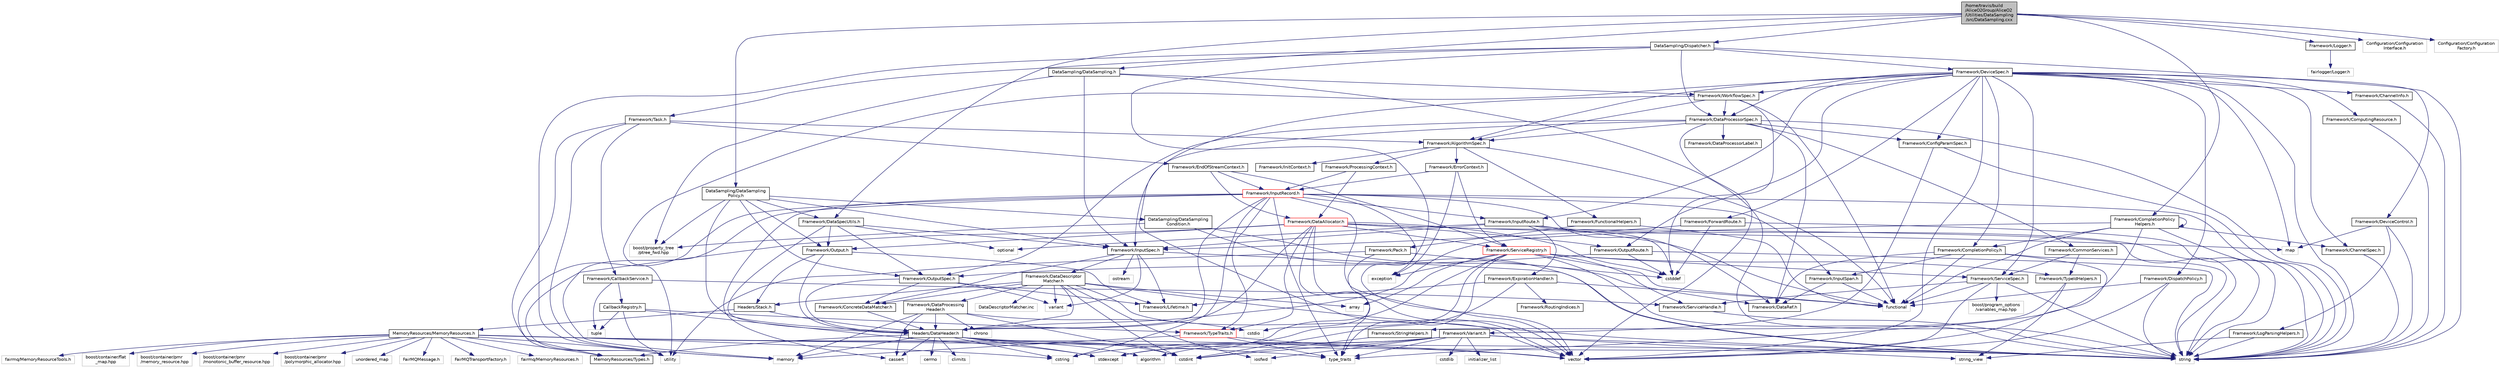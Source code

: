digraph "/home/travis/build/AliceO2Group/AliceO2/Utilities/DataSampling/src/DataSampling.cxx"
{
 // INTERACTIVE_SVG=YES
  bgcolor="transparent";
  edge [fontname="Helvetica",fontsize="10",labelfontname="Helvetica",labelfontsize="10"];
  node [fontname="Helvetica",fontsize="10",shape=record];
  Node0 [label="/home/travis/build\l/AliceO2Group/AliceO2\l/Utilities/DataSampling\l/src/DataSampling.cxx",height=0.2,width=0.4,color="black", fillcolor="grey75", style="filled", fontcolor="black"];
  Node0 -> Node1 [color="midnightblue",fontsize="10",style="solid",fontname="Helvetica"];
  Node1 [label="DataSampling/DataSampling.h",height=0.2,width=0.4,color="black",URL="$d7/d78/DataSampling_8h.html",tooltip="Definition of O2 Data Sampling, v1.0. "];
  Node1 -> Node2 [color="midnightblue",fontsize="10",style="solid",fontname="Helvetica"];
  Node2 [label="Framework/WorkflowSpec.h",height=0.2,width=0.4,color="black",URL="$df/da1/WorkflowSpec_8h.html"];
  Node2 -> Node3 [color="midnightblue",fontsize="10",style="solid",fontname="Helvetica"];
  Node3 [label="Framework/DataProcessorSpec.h",height=0.2,width=0.4,color="black",URL="$d0/df4/DataProcessorSpec_8h.html"];
  Node3 -> Node4 [color="midnightblue",fontsize="10",style="solid",fontname="Helvetica"];
  Node4 [label="Framework/AlgorithmSpec.h",height=0.2,width=0.4,color="black",URL="$d0/d14/AlgorithmSpec_8h.html"];
  Node4 -> Node5 [color="midnightblue",fontsize="10",style="solid",fontname="Helvetica"];
  Node5 [label="Framework/ProcessingContext.h",height=0.2,width=0.4,color="black",URL="$de/d6a/ProcessingContext_8h.html"];
  Node5 -> Node6 [color="midnightblue",fontsize="10",style="solid",fontname="Helvetica"];
  Node6 [label="Framework/InputRecord.h",height=0.2,width=0.4,color="red",URL="$d6/d5c/InputRecord_8h.html"];
  Node6 -> Node7 [color="midnightblue",fontsize="10",style="solid",fontname="Helvetica"];
  Node7 [label="Framework/DataRef.h",height=0.2,width=0.4,color="black",URL="$d5/dfb/DataRef_8h.html"];
  Node6 -> Node81 [color="midnightblue",fontsize="10",style="solid",fontname="Helvetica"];
  Node81 [label="Framework/InputRoute.h",height=0.2,width=0.4,color="black",URL="$d5/d19/InputRoute_8h.html"];
  Node81 -> Node82 [color="midnightblue",fontsize="10",style="solid",fontname="Helvetica"];
  Node82 [label="Framework/ExpirationHandler.h",height=0.2,width=0.4,color="black",URL="$d2/dd9/ExpirationHandler_8h.html"];
  Node82 -> Node55 [color="midnightblue",fontsize="10",style="solid",fontname="Helvetica"];
  Node55 [label="Framework/Lifetime.h",height=0.2,width=0.4,color="black",URL="$dc/dca/Lifetime_8h.html"];
  Node82 -> Node83 [color="midnightblue",fontsize="10",style="solid",fontname="Helvetica"];
  Node83 [label="Framework/RoutingIndices.h",height=0.2,width=0.4,color="black",URL="$d7/d87/RoutingIndices_8h.html"];
  Node82 -> Node47 [color="midnightblue",fontsize="10",style="solid",fontname="Helvetica"];
  Node47 [label="cstdint",height=0.2,width=0.4,color="grey75"];
  Node82 -> Node84 [color="midnightblue",fontsize="10",style="solid",fontname="Helvetica"];
  Node84 [label="functional",height=0.2,width=0.4,color="grey75"];
  Node81 -> Node58 [color="midnightblue",fontsize="10",style="solid",fontname="Helvetica"];
  Node58 [label="Framework/InputSpec.h",height=0.2,width=0.4,color="black",URL="$d5/d3f/InputSpec_8h.html"];
  Node58 -> Node55 [color="midnightblue",fontsize="10",style="solid",fontname="Helvetica"];
  Node58 -> Node56 [color="midnightblue",fontsize="10",style="solid",fontname="Helvetica"];
  Node56 [label="Framework/ConcreteDataMatcher.h",height=0.2,width=0.4,color="black",URL="$d0/d1b/ConcreteDataMatcher_8h.html"];
  Node56 -> Node46 [color="midnightblue",fontsize="10",style="solid",fontname="Helvetica"];
  Node46 [label="Headers/DataHeader.h",height=0.2,width=0.4,color="black",URL="$dc/dcd/DataHeader_8h.html"];
  Node46 -> Node47 [color="midnightblue",fontsize="10",style="solid",fontname="Helvetica"];
  Node46 -> Node18 [color="midnightblue",fontsize="10",style="solid",fontname="Helvetica"];
  Node18 [label="memory",height=0.2,width=0.4,color="grey75"];
  Node46 -> Node48 [color="midnightblue",fontsize="10",style="solid",fontname="Helvetica"];
  Node48 [label="cassert",height=0.2,width=0.4,color="grey75"];
  Node46 -> Node49 [color="midnightblue",fontsize="10",style="solid",fontname="Helvetica"];
  Node49 [label="cstring",height=0.2,width=0.4,color="grey75"];
  Node46 -> Node50 [color="midnightblue",fontsize="10",style="solid",fontname="Helvetica"];
  Node50 [label="algorithm",height=0.2,width=0.4,color="grey75"];
  Node46 -> Node51 [color="midnightblue",fontsize="10",style="solid",fontname="Helvetica"];
  Node51 [label="stdexcept",height=0.2,width=0.4,color="grey75"];
  Node46 -> Node52 [color="midnightblue",fontsize="10",style="solid",fontname="Helvetica"];
  Node52 [label="string",height=0.2,width=0.4,color="grey75"];
  Node46 -> Node53 [color="midnightblue",fontsize="10",style="solid",fontname="Helvetica"];
  Node53 [label="climits",height=0.2,width=0.4,color="grey75"];
  Node46 -> Node20 [color="midnightblue",fontsize="10",style="solid",fontname="Helvetica"];
  Node20 [label="MemoryResources/Types.h",height=0.2,width=0.4,color="black",URL="$d7/df8/Types_8h.html"];
  Node46 -> Node54 [color="midnightblue",fontsize="10",style="solid",fontname="Helvetica"];
  Node54 [label="cerrno",height=0.2,width=0.4,color="grey75"];
  Node58 -> Node59 [color="midnightblue",fontsize="10",style="solid",fontname="Helvetica"];
  Node59 [label="Framework/DataDescriptor\lMatcher.h",height=0.2,width=0.4,color="black",URL="$d3/da3/DataDescriptorMatcher_8h.html"];
  Node59 -> Node56 [color="midnightblue",fontsize="10",style="solid",fontname="Helvetica"];
  Node59 -> Node60 [color="midnightblue",fontsize="10",style="solid",fontname="Helvetica"];
  Node60 [label="Framework/DataProcessing\lHeader.h",height=0.2,width=0.4,color="black",URL="$d6/dc9/DataProcessingHeader_8h.html"];
  Node60 -> Node46 [color="midnightblue",fontsize="10",style="solid",fontname="Helvetica"];
  Node60 -> Node47 [color="midnightblue",fontsize="10",style="solid",fontname="Helvetica"];
  Node60 -> Node61 [color="midnightblue",fontsize="10",style="solid",fontname="Helvetica"];
  Node61 [label="cstdio",height=0.2,width=0.4,color="grey75"];
  Node60 -> Node18 [color="midnightblue",fontsize="10",style="solid",fontname="Helvetica"];
  Node60 -> Node48 [color="midnightblue",fontsize="10",style="solid",fontname="Helvetica"];
  Node60 -> Node62 [color="midnightblue",fontsize="10",style="solid",fontname="Helvetica"];
  Node62 [label="chrono",height=0.2,width=0.4,color="grey75"];
  Node59 -> Node46 [color="midnightblue",fontsize="10",style="solid",fontname="Helvetica"];
  Node59 -> Node63 [color="midnightblue",fontsize="10",style="solid",fontname="Helvetica"];
  Node63 [label="Headers/Stack.h",height=0.2,width=0.4,color="black",URL="$d4/d00/Headers_2include_2Headers_2Stack_8h.html"];
  Node63 -> Node64 [color="midnightblue",fontsize="10",style="solid",fontname="Helvetica"];
  Node64 [label="MemoryResources/MemoryResources.h",height=0.2,width=0.4,color="black",URL="$dc/d03/MemoryResources_8h.html"];
  Node64 -> Node65 [color="midnightblue",fontsize="10",style="solid",fontname="Helvetica"];
  Node65 [label="boost/container/flat\l_map.hpp",height=0.2,width=0.4,color="grey75"];
  Node64 -> Node66 [color="midnightblue",fontsize="10",style="solid",fontname="Helvetica"];
  Node66 [label="boost/container/pmr\l/memory_resource.hpp",height=0.2,width=0.4,color="grey75"];
  Node64 -> Node67 [color="midnightblue",fontsize="10",style="solid",fontname="Helvetica"];
  Node67 [label="boost/container/pmr\l/monotonic_buffer_resource.hpp",height=0.2,width=0.4,color="grey75"];
  Node64 -> Node68 [color="midnightblue",fontsize="10",style="solid",fontname="Helvetica"];
  Node68 [label="boost/container/pmr\l/polymorphic_allocator.hpp",height=0.2,width=0.4,color="grey75"];
  Node64 -> Node49 [color="midnightblue",fontsize="10",style="solid",fontname="Helvetica"];
  Node64 -> Node52 [color="midnightblue",fontsize="10",style="solid",fontname="Helvetica"];
  Node64 -> Node24 [color="midnightblue",fontsize="10",style="solid",fontname="Helvetica"];
  Node24 [label="type_traits",height=0.2,width=0.4,color="grey75"];
  Node64 -> Node31 [color="midnightblue",fontsize="10",style="solid",fontname="Helvetica"];
  Node31 [label="utility",height=0.2,width=0.4,color="grey75"];
  Node64 -> Node25 [color="midnightblue",fontsize="10",style="solid",fontname="Helvetica"];
  Node25 [label="vector",height=0.2,width=0.4,color="grey75"];
  Node64 -> Node69 [color="midnightblue",fontsize="10",style="solid",fontname="Helvetica"];
  Node69 [label="unordered_map",height=0.2,width=0.4,color="grey75"];
  Node64 -> Node70 [color="midnightblue",fontsize="10",style="solid",fontname="Helvetica"];
  Node70 [label="FairMQMessage.h",height=0.2,width=0.4,color="grey75"];
  Node64 -> Node71 [color="midnightblue",fontsize="10",style="solid",fontname="Helvetica"];
  Node71 [label="FairMQTransportFactory.h",height=0.2,width=0.4,color="grey75"];
  Node64 -> Node72 [color="midnightblue",fontsize="10",style="solid",fontname="Helvetica"];
  Node72 [label="fairmq/MemoryResources.h",height=0.2,width=0.4,color="grey75"];
  Node64 -> Node73 [color="midnightblue",fontsize="10",style="solid",fontname="Helvetica"];
  Node73 [label="fairmq/MemoryResourceTools.h",height=0.2,width=0.4,color="grey75"];
  Node64 -> Node20 [color="midnightblue",fontsize="10",style="solid",fontname="Helvetica"];
  Node63 -> Node46 [color="midnightblue",fontsize="10",style="solid",fontname="Helvetica"];
  Node59 -> Node32 [color="midnightblue",fontsize="10",style="solid",fontname="Helvetica"];
  Node32 [label="array",height=0.2,width=0.4,color="grey75"];
  Node59 -> Node47 [color="midnightblue",fontsize="10",style="solid",fontname="Helvetica"];
  Node59 -> Node74 [color="midnightblue",fontsize="10",style="solid",fontname="Helvetica"];
  Node74 [label="iosfwd",height=0.2,width=0.4,color="grey75"];
  Node59 -> Node52 [color="midnightblue",fontsize="10",style="solid",fontname="Helvetica"];
  Node59 -> Node57 [color="midnightblue",fontsize="10",style="solid",fontname="Helvetica"];
  Node57 [label="variant",height=0.2,width=0.4,color="grey75"];
  Node59 -> Node25 [color="midnightblue",fontsize="10",style="solid",fontname="Helvetica"];
  Node59 -> Node75 [color="midnightblue",fontsize="10",style="solid",fontname="Helvetica"];
  Node75 [label="DataDescriptorMatcher.inc",height=0.2,width=0.4,color="grey75"];
  Node58 -> Node52 [color="midnightblue",fontsize="10",style="solid",fontname="Helvetica"];
  Node58 -> Node76 [color="midnightblue",fontsize="10",style="solid",fontname="Helvetica"];
  Node76 [label="ostream",height=0.2,width=0.4,color="grey75"];
  Node58 -> Node57 [color="midnightblue",fontsize="10",style="solid",fontname="Helvetica"];
  Node81 -> Node85 [color="midnightblue",fontsize="10",style="solid",fontname="Helvetica"];
  Node85 [label="cstddef",height=0.2,width=0.4,color="grey75"];
  Node81 -> Node52 [color="midnightblue",fontsize="10",style="solid",fontname="Helvetica"];
  Node81 -> Node84 [color="midnightblue",fontsize="10",style="solid",fontname="Helvetica"];
  Node81 -> Node78 [color="midnightblue",fontsize="10",style="solid",fontname="Helvetica"];
  Node78 [label="optional",height=0.2,width=0.4,color="grey75"];
  Node6 -> Node23 [color="midnightblue",fontsize="10",style="solid",fontname="Helvetica"];
  Node23 [label="Framework/TypeTraits.h",height=0.2,width=0.4,color="red",URL="$d0/d95/TypeTraits_8h.html"];
  Node23 -> Node24 [color="midnightblue",fontsize="10",style="solid",fontname="Helvetica"];
  Node23 -> Node25 [color="midnightblue",fontsize="10",style="solid",fontname="Helvetica"];
  Node23 -> Node18 [color="midnightblue",fontsize="10",style="solid",fontname="Helvetica"];
  Node6 -> Node86 [color="midnightblue",fontsize="10",style="solid",fontname="Helvetica"];
  Node86 [label="Framework/InputSpan.h",height=0.2,width=0.4,color="black",URL="$da/d0f/InputSpan_8h.html"];
  Node86 -> Node7 [color="midnightblue",fontsize="10",style="solid",fontname="Helvetica"];
  Node86 -> Node84 [color="midnightblue",fontsize="10",style="solid",fontname="Helvetica"];
  Node6 -> Node20 [color="midnightblue",fontsize="10",style="solid",fontname="Helvetica"];
  Node6 -> Node46 [color="midnightblue",fontsize="10",style="solid",fontname="Helvetica"];
  Node6 -> Node52 [color="midnightblue",fontsize="10",style="solid",fontname="Helvetica"];
  Node6 -> Node25 [color="midnightblue",fontsize="10",style="solid",fontname="Helvetica"];
  Node6 -> Node49 [color="midnightblue",fontsize="10",style="solid",fontname="Helvetica"];
  Node6 -> Node48 [color="midnightblue",fontsize="10",style="solid",fontname="Helvetica"];
  Node6 -> Node89 [color="midnightblue",fontsize="10",style="solid",fontname="Helvetica"];
  Node89 [label="exception",height=0.2,width=0.4,color="grey75"];
  Node6 -> Node18 [color="midnightblue",fontsize="10",style="solid",fontname="Helvetica"];
  Node6 -> Node24 [color="midnightblue",fontsize="10",style="solid",fontname="Helvetica"];
  Node5 -> Node90 [color="midnightblue",fontsize="10",style="solid",fontname="Helvetica"];
  Node90 [label="Framework/DataAllocator.h",height=0.2,width=0.4,color="red",URL="$d1/d28/DataAllocator_8h.html"];
  Node90 -> Node77 [color="midnightblue",fontsize="10",style="solid",fontname="Helvetica"];
  Node77 [label="Framework/Output.h",height=0.2,width=0.4,color="black",URL="$d3/ddf/Output_8h.html"];
  Node77 -> Node46 [color="midnightblue",fontsize="10",style="solid",fontname="Helvetica"];
  Node77 -> Node55 [color="midnightblue",fontsize="10",style="solid",fontname="Helvetica"];
  Node77 -> Node63 [color="midnightblue",fontsize="10",style="solid",fontname="Helvetica"];
  Node90 -> Node100 [color="midnightblue",fontsize="10",style="solid",fontname="Helvetica"];
  Node100 [label="Framework/OutputRoute.h",height=0.2,width=0.4,color="black",URL="$d6/df4/OutputRoute_8h.html"];
  Node100 -> Node45 [color="midnightblue",fontsize="10",style="solid",fontname="Helvetica"];
  Node45 [label="Framework/OutputSpec.h",height=0.2,width=0.4,color="black",URL="$db/d2d/OutputSpec_8h.html"];
  Node45 -> Node46 [color="midnightblue",fontsize="10",style="solid",fontname="Helvetica"];
  Node45 -> Node55 [color="midnightblue",fontsize="10",style="solid",fontname="Helvetica"];
  Node45 -> Node56 [color="midnightblue",fontsize="10",style="solid",fontname="Helvetica"];
  Node45 -> Node57 [color="midnightblue",fontsize="10",style="solid",fontname="Helvetica"];
  Node100 -> Node85 [color="midnightblue",fontsize="10",style="solid",fontname="Helvetica"];
  Node100 -> Node52 [color="midnightblue",fontsize="10",style="solid",fontname="Helvetica"];
  Node90 -> Node23 [color="midnightblue",fontsize="10",style="solid",fontname="Helvetica"];
  Node90 -> Node103 [color="midnightblue",fontsize="10",style="solid",fontname="Helvetica"];
  Node103 [label="Framework/ServiceRegistry.h",height=0.2,width=0.4,color="red",URL="$d8/d17/ServiceRegistry_8h.html"];
  Node103 -> Node104 [color="midnightblue",fontsize="10",style="solid",fontname="Helvetica"];
  Node104 [label="Framework/ServiceHandle.h",height=0.2,width=0.4,color="black",URL="$d3/d28/ServiceHandle_8h.html"];
  Node104 -> Node52 [color="midnightblue",fontsize="10",style="solid",fontname="Helvetica"];
  Node103 -> Node105 [color="midnightblue",fontsize="10",style="solid",fontname="Helvetica"];
  Node105 [label="Framework/ServiceSpec.h",height=0.2,width=0.4,color="black",URL="$d4/d61/ServiceSpec_8h.html"];
  Node105 -> Node104 [color="midnightblue",fontsize="10",style="solid",fontname="Helvetica"];
  Node105 -> Node84 [color="midnightblue",fontsize="10",style="solid",fontname="Helvetica"];
  Node105 -> Node52 [color="midnightblue",fontsize="10",style="solid",fontname="Helvetica"];
  Node105 -> Node25 [color="midnightblue",fontsize="10",style="solid",fontname="Helvetica"];
  Node105 -> Node106 [color="midnightblue",fontsize="10",style="solid",fontname="Helvetica"];
  Node106 [label="boost/program_options\l/variables_map.hpp",height=0.2,width=0.4,color="grey75"];
  Node103 -> Node108 [color="midnightblue",fontsize="10",style="solid",fontname="Helvetica"];
  Node108 [label="Framework/TypeIdHelpers.h",height=0.2,width=0.4,color="black",URL="$d2/d9a/TypeIdHelpers_8h.html"];
  Node108 -> Node109 [color="midnightblue",fontsize="10",style="solid",fontname="Helvetica"];
  Node109 [label="string_view",height=0.2,width=0.4,color="grey75"];
  Node108 -> Node110 [color="midnightblue",fontsize="10",style="solid",fontname="Helvetica"];
  Node110 [label="Framework/StringHelpers.h",height=0.2,width=0.4,color="black",URL="$db/dff/StringHelpers_8h.html"];
  Node110 -> Node47 [color="midnightblue",fontsize="10",style="solid",fontname="Helvetica"];
  Node103 -> Node50 [color="midnightblue",fontsize="10",style="solid",fontname="Helvetica"];
  Node103 -> Node32 [color="midnightblue",fontsize="10",style="solid",fontname="Helvetica"];
  Node103 -> Node89 [color="midnightblue",fontsize="10",style="solid",fontname="Helvetica"];
  Node103 -> Node84 [color="midnightblue",fontsize="10",style="solid",fontname="Helvetica"];
  Node103 -> Node52 [color="midnightblue",fontsize="10",style="solid",fontname="Helvetica"];
  Node103 -> Node24 [color="midnightblue",fontsize="10",style="solid",fontname="Helvetica"];
  Node103 -> Node51 [color="midnightblue",fontsize="10",style="solid",fontname="Helvetica"];
  Node90 -> Node46 [color="midnightblue",fontsize="10",style="solid",fontname="Helvetica"];
  Node90 -> Node25 [color="midnightblue",fontsize="10",style="solid",fontname="Helvetica"];
  Node90 -> Node34 [color="midnightblue",fontsize="10",style="solid",fontname="Helvetica"];
  Node34 [label="map",height=0.2,width=0.4,color="grey75"];
  Node90 -> Node52 [color="midnightblue",fontsize="10",style="solid",fontname="Helvetica"];
  Node90 -> Node31 [color="midnightblue",fontsize="10",style="solid",fontname="Helvetica"];
  Node90 -> Node24 [color="midnightblue",fontsize="10",style="solid",fontname="Helvetica"];
  Node90 -> Node85 [color="midnightblue",fontsize="10",style="solid",fontname="Helvetica"];
  Node4 -> Node115 [color="midnightblue",fontsize="10",style="solid",fontname="Helvetica"];
  Node115 [label="Framework/ErrorContext.h",height=0.2,width=0.4,color="black",URL="$d7/dad/ErrorContext_8h.html"];
  Node115 -> Node6 [color="midnightblue",fontsize="10",style="solid",fontname="Helvetica"];
  Node115 -> Node103 [color="midnightblue",fontsize="10",style="solid",fontname="Helvetica"];
  Node115 -> Node89 [color="midnightblue",fontsize="10",style="solid",fontname="Helvetica"];
  Node4 -> Node116 [color="midnightblue",fontsize="10",style="solid",fontname="Helvetica"];
  Node116 [label="Framework/InitContext.h",height=0.2,width=0.4,color="black",URL="$d4/d2b/InitContext_8h.html"];
  Node4 -> Node117 [color="midnightblue",fontsize="10",style="solid",fontname="Helvetica"];
  Node117 [label="Framework/FunctionalHelpers.h",height=0.2,width=0.4,color="black",URL="$de/d9b/FunctionalHelpers_8h.html"];
  Node117 -> Node118 [color="midnightblue",fontsize="10",style="solid",fontname="Helvetica"];
  Node118 [label="Framework/Pack.h",height=0.2,width=0.4,color="black",URL="$dd/dce/Pack_8h.html"];
  Node118 -> Node85 [color="midnightblue",fontsize="10",style="solid",fontname="Helvetica"];
  Node118 -> Node31 [color="midnightblue",fontsize="10",style="solid",fontname="Helvetica"];
  Node118 -> Node61 [color="midnightblue",fontsize="10",style="solid",fontname="Helvetica"];
  Node117 -> Node84 [color="midnightblue",fontsize="10",style="solid",fontname="Helvetica"];
  Node4 -> Node84 [color="midnightblue",fontsize="10",style="solid",fontname="Helvetica"];
  Node3 -> Node119 [color="midnightblue",fontsize="10",style="solid",fontname="Helvetica"];
  Node119 [label="Framework/ConfigParamSpec.h",height=0.2,width=0.4,color="black",URL="$d0/d1c/ConfigParamSpec_8h.html"];
  Node119 -> Node120 [color="midnightblue",fontsize="10",style="solid",fontname="Helvetica"];
  Node120 [label="Framework/Variant.h",height=0.2,width=0.4,color="black",URL="$de/d56/Variant_8h.html"];
  Node120 -> Node24 [color="midnightblue",fontsize="10",style="solid",fontname="Helvetica"];
  Node120 -> Node49 [color="midnightblue",fontsize="10",style="solid",fontname="Helvetica"];
  Node120 -> Node47 [color="midnightblue",fontsize="10",style="solid",fontname="Helvetica"];
  Node120 -> Node121 [color="midnightblue",fontsize="10",style="solid",fontname="Helvetica"];
  Node121 [label="cstdlib",height=0.2,width=0.4,color="grey75"];
  Node120 -> Node51 [color="midnightblue",fontsize="10",style="solid",fontname="Helvetica"];
  Node120 -> Node74 [color="midnightblue",fontsize="10",style="solid",fontname="Helvetica"];
  Node120 -> Node122 [color="midnightblue",fontsize="10",style="solid",fontname="Helvetica"];
  Node122 [label="initializer_list",height=0.2,width=0.4,color="grey75"];
  Node120 -> Node109 [color="midnightblue",fontsize="10",style="solid",fontname="Helvetica"];
  Node120 -> Node52 [color="midnightblue",fontsize="10",style="solid",fontname="Helvetica"];
  Node119 -> Node52 [color="midnightblue",fontsize="10",style="solid",fontname="Helvetica"];
  Node3 -> Node123 [color="midnightblue",fontsize="10",style="solid",fontname="Helvetica"];
  Node123 [label="Framework/DataProcessorLabel.h",height=0.2,width=0.4,color="black",URL="$d1/df2/DataProcessorLabel_8h.html"];
  Node3 -> Node7 [color="midnightblue",fontsize="10",style="solid",fontname="Helvetica"];
  Node3 -> Node58 [color="midnightblue",fontsize="10",style="solid",fontname="Helvetica"];
  Node3 -> Node45 [color="midnightblue",fontsize="10",style="solid",fontname="Helvetica"];
  Node3 -> Node124 [color="midnightblue",fontsize="10",style="solid",fontname="Helvetica"];
  Node124 [label="Framework/CommonServices.h",height=0.2,width=0.4,color="black",URL="$d8/d02/CommonServices_8h.html"];
  Node124 -> Node105 [color="midnightblue",fontsize="10",style="solid",fontname="Helvetica"];
  Node124 -> Node108 [color="midnightblue",fontsize="10",style="solid",fontname="Helvetica"];
  Node3 -> Node52 [color="midnightblue",fontsize="10",style="solid",fontname="Helvetica"];
  Node3 -> Node25 [color="midnightblue",fontsize="10",style="solid",fontname="Helvetica"];
  Node2 -> Node4 [color="midnightblue",fontsize="10",style="solid",fontname="Helvetica"];
  Node2 -> Node25 [color="midnightblue",fontsize="10",style="solid",fontname="Helvetica"];
  Node2 -> Node84 [color="midnightblue",fontsize="10",style="solid",fontname="Helvetica"];
  Node2 -> Node85 [color="midnightblue",fontsize="10",style="solid",fontname="Helvetica"];
  Node1 -> Node58 [color="midnightblue",fontsize="10",style="solid",fontname="Helvetica"];
  Node1 -> Node52 [color="midnightblue",fontsize="10",style="solid",fontname="Helvetica"];
  Node1 -> Node125 [color="midnightblue",fontsize="10",style="solid",fontname="Helvetica"];
  Node125 [label="boost/property_tree\l/ptree_fwd.hpp",height=0.2,width=0.4,color="grey75"];
  Node0 -> Node126 [color="midnightblue",fontsize="10",style="solid",fontname="Helvetica"];
  Node126 [label="DataSampling/DataSampling\lPolicy.h",height=0.2,width=0.4,color="black",URL="$d2/d1b/DataSamplingPolicy_8h.html",tooltip="A declaration of O2 Data Sampling Policy. "];
  Node126 -> Node46 [color="midnightblue",fontsize="10",style="solid",fontname="Helvetica"];
  Node126 -> Node58 [color="midnightblue",fontsize="10",style="solid",fontname="Helvetica"];
  Node126 -> Node77 [color="midnightblue",fontsize="10",style="solid",fontname="Helvetica"];
  Node126 -> Node45 [color="midnightblue",fontsize="10",style="solid",fontname="Helvetica"];
  Node126 -> Node127 [color="midnightblue",fontsize="10",style="solid",fontname="Helvetica"];
  Node127 [label="DataSampling/DataSampling\lCondition.h",height=0.2,width=0.4,color="black",URL="$dd/dcf/DataSamplingCondition_8h.html",tooltip="A standarised data sampling condition, to decide if given data sample should be passed forward..."];
  Node127 -> Node7 [color="midnightblue",fontsize="10",style="solid",fontname="Helvetica"];
  Node127 -> Node125 [color="midnightblue",fontsize="10",style="solid",fontname="Helvetica"];
  Node127 -> Node52 [color="midnightblue",fontsize="10",style="solid",fontname="Helvetica"];
  Node126 -> Node44 [color="midnightblue",fontsize="10",style="solid",fontname="Helvetica"];
  Node44 [label="Framework/DataSpecUtils.h",height=0.2,width=0.4,color="black",URL="$d6/d68/DataSpecUtils_8h.html"];
  Node44 -> Node45 [color="midnightblue",fontsize="10",style="solid",fontname="Helvetica"];
  Node44 -> Node58 [color="midnightblue",fontsize="10",style="solid",fontname="Helvetica"];
  Node44 -> Node46 [color="midnightblue",fontsize="10",style="solid",fontname="Helvetica"];
  Node44 -> Node77 [color="midnightblue",fontsize="10",style="solid",fontname="Helvetica"];
  Node44 -> Node78 [color="midnightblue",fontsize="10",style="solid",fontname="Helvetica"];
  Node126 -> Node125 [color="midnightblue",fontsize="10",style="solid",fontname="Helvetica"];
  Node0 -> Node128 [color="midnightblue",fontsize="10",style="solid",fontname="Helvetica"];
  Node128 [label="DataSampling/Dispatcher.h",height=0.2,width=0.4,color="black",URL="$d7/d33/Dispatcher_8h.html",tooltip="Declaration of Dispatcher for O2 Data Sampling. "];
  Node128 -> Node52 [color="midnightblue",fontsize="10",style="solid",fontname="Helvetica"];
  Node128 -> Node25 [color="midnightblue",fontsize="10",style="solid",fontname="Helvetica"];
  Node128 -> Node18 [color="midnightblue",fontsize="10",style="solid",fontname="Helvetica"];
  Node128 -> Node3 [color="midnightblue",fontsize="10",style="solid",fontname="Helvetica"];
  Node128 -> Node129 [color="midnightblue",fontsize="10",style="solid",fontname="Helvetica"];
  Node129 [label="Framework/DeviceSpec.h",height=0.2,width=0.4,color="black",URL="$df/de8/DeviceSpec_8h.html"];
  Node129 -> Node2 [color="midnightblue",fontsize="10",style="solid",fontname="Helvetica"];
  Node129 -> Node130 [color="midnightblue",fontsize="10",style="solid",fontname="Helvetica"];
  Node130 [label="Framework/ComputingResource.h",height=0.2,width=0.4,color="black",URL="$d8/d62/ComputingResource_8h.html"];
  Node130 -> Node52 [color="midnightblue",fontsize="10",style="solid",fontname="Helvetica"];
  Node129 -> Node3 [color="midnightblue",fontsize="10",style="solid",fontname="Helvetica"];
  Node129 -> Node131 [color="midnightblue",fontsize="10",style="solid",fontname="Helvetica"];
  Node131 [label="Framework/ChannelSpec.h",height=0.2,width=0.4,color="black",URL="$d6/d72/ChannelSpec_8h.html"];
  Node131 -> Node52 [color="midnightblue",fontsize="10",style="solid",fontname="Helvetica"];
  Node129 -> Node132 [color="midnightblue",fontsize="10",style="solid",fontname="Helvetica"];
  Node132 [label="Framework/ChannelInfo.h",height=0.2,width=0.4,color="black",URL="$dd/de5/ChannelInfo_8h.html"];
  Node132 -> Node52 [color="midnightblue",fontsize="10",style="solid",fontname="Helvetica"];
  Node129 -> Node133 [color="midnightblue",fontsize="10",style="solid",fontname="Helvetica"];
  Node133 [label="Framework/DeviceControl.h",height=0.2,width=0.4,color="black",URL="$d2/d2c/DeviceControl_8h.html"];
  Node133 -> Node34 [color="midnightblue",fontsize="10",style="solid",fontname="Helvetica"];
  Node133 -> Node52 [color="midnightblue",fontsize="10",style="solid",fontname="Helvetica"];
  Node133 -> Node134 [color="midnightblue",fontsize="10",style="solid",fontname="Helvetica"];
  Node134 [label="Framework/LogParsingHelpers.h",height=0.2,width=0.4,color="black",URL="$d8/d4a/LogParsingHelpers_8h.html"];
  Node134 -> Node52 [color="midnightblue",fontsize="10",style="solid",fontname="Helvetica"];
  Node134 -> Node109 [color="midnightblue",fontsize="10",style="solid",fontname="Helvetica"];
  Node129 -> Node4 [color="midnightblue",fontsize="10",style="solid",fontname="Helvetica"];
  Node129 -> Node119 [color="midnightblue",fontsize="10",style="solid",fontname="Helvetica"];
  Node129 -> Node135 [color="midnightblue",fontsize="10",style="solid",fontname="Helvetica"];
  Node135 [label="Framework/ForwardRoute.h",height=0.2,width=0.4,color="black",URL="$d7/d12/ForwardRoute_8h.html"];
  Node135 -> Node58 [color="midnightblue",fontsize="10",style="solid",fontname="Helvetica"];
  Node135 -> Node85 [color="midnightblue",fontsize="10",style="solid",fontname="Helvetica"];
  Node135 -> Node52 [color="midnightblue",fontsize="10",style="solid",fontname="Helvetica"];
  Node129 -> Node81 [color="midnightblue",fontsize="10",style="solid",fontname="Helvetica"];
  Node129 -> Node100 [color="midnightblue",fontsize="10",style="solid",fontname="Helvetica"];
  Node129 -> Node136 [color="midnightblue",fontsize="10",style="solid",fontname="Helvetica"];
  Node136 [label="Framework/CompletionPolicy.h",height=0.2,width=0.4,color="black",URL="$df/dd6/CompletionPolicy_8h.html"];
  Node136 -> Node7 [color="midnightblue",fontsize="10",style="solid",fontname="Helvetica"];
  Node136 -> Node86 [color="midnightblue",fontsize="10",style="solid",fontname="Helvetica"];
  Node136 -> Node84 [color="midnightblue",fontsize="10",style="solid",fontname="Helvetica"];
  Node136 -> Node52 [color="midnightblue",fontsize="10",style="solid",fontname="Helvetica"];
  Node136 -> Node25 [color="midnightblue",fontsize="10",style="solid",fontname="Helvetica"];
  Node129 -> Node93 [color="midnightblue",fontsize="10",style="solid",fontname="Helvetica"];
  Node93 [label="Framework/DispatchPolicy.h",height=0.2,width=0.4,color="black",URL="$da/de6/DispatchPolicy_8h.html"];
  Node93 -> Node84 [color="midnightblue",fontsize="10",style="solid",fontname="Helvetica"];
  Node93 -> Node52 [color="midnightblue",fontsize="10",style="solid",fontname="Helvetica"];
  Node93 -> Node25 [color="midnightblue",fontsize="10",style="solid",fontname="Helvetica"];
  Node129 -> Node105 [color="midnightblue",fontsize="10",style="solid",fontname="Helvetica"];
  Node129 -> Node25 [color="midnightblue",fontsize="10",style="solid",fontname="Helvetica"];
  Node129 -> Node52 [color="midnightblue",fontsize="10",style="solid",fontname="Helvetica"];
  Node129 -> Node34 [color="midnightblue",fontsize="10",style="solid",fontname="Helvetica"];
  Node129 -> Node31 [color="midnightblue",fontsize="10",style="solid",fontname="Helvetica"];
  Node128 -> Node137 [color="midnightblue",fontsize="10",style="solid",fontname="Helvetica"];
  Node137 [label="Framework/Task.h",height=0.2,width=0.4,color="black",URL="$df/d4f/Task_8h.html"];
  Node137 -> Node4 [color="midnightblue",fontsize="10",style="solid",fontname="Helvetica"];
  Node137 -> Node138 [color="midnightblue",fontsize="10",style="solid",fontname="Helvetica"];
  Node138 [label="Framework/CallbackService.h",height=0.2,width=0.4,color="black",URL="$d9/d7f/CallbackService_8h.html"];
  Node138 -> Node139 [color="midnightblue",fontsize="10",style="solid",fontname="Helvetica"];
  Node139 [label="CallbackRegistry.h",height=0.2,width=0.4,color="black",URL="$d7/d3e/CallbackRegistry_8h.html",tooltip="A generic registry for callbacks. "];
  Node139 -> Node23 [color="midnightblue",fontsize="10",style="solid",fontname="Helvetica"];
  Node139 -> Node140 [color="midnightblue",fontsize="10",style="solid",fontname="Helvetica"];
  Node140 [label="tuple",height=0.2,width=0.4,color="grey75"];
  Node139 -> Node51 [color="midnightblue",fontsize="10",style="solid",fontname="Helvetica"];
  Node139 -> Node31 [color="midnightblue",fontsize="10",style="solid",fontname="Helvetica"];
  Node138 -> Node104 [color="midnightblue",fontsize="10",style="solid",fontname="Helvetica"];
  Node138 -> Node140 [color="midnightblue",fontsize="10",style="solid",fontname="Helvetica"];
  Node137 -> Node141 [color="midnightblue",fontsize="10",style="solid",fontname="Helvetica"];
  Node141 [label="Framework/EndOfStreamContext.h",height=0.2,width=0.4,color="black",URL="$d0/d77/EndOfStreamContext_8h.html"];
  Node141 -> Node6 [color="midnightblue",fontsize="10",style="solid",fontname="Helvetica"];
  Node141 -> Node103 [color="midnightblue",fontsize="10",style="solid",fontname="Helvetica"];
  Node141 -> Node90 [color="midnightblue",fontsize="10",style="solid",fontname="Helvetica"];
  Node137 -> Node31 [color="midnightblue",fontsize="10",style="solid",fontname="Helvetica"];
  Node137 -> Node18 [color="midnightblue",fontsize="10",style="solid",fontname="Helvetica"];
  Node0 -> Node142 [color="midnightblue",fontsize="10",style="solid",fontname="Helvetica"];
  Node142 [label="Framework/CompletionPolicy\lHelpers.h",height=0.2,width=0.4,color="black",URL="$d4/de5/CompletionPolicyHelpers_8h.html"];
  Node142 -> Node131 [color="midnightblue",fontsize="10",style="solid",fontname="Helvetica"];
  Node142 -> Node142 [color="midnightblue",fontsize="10",style="solid",fontname="Helvetica"];
  Node142 -> Node136 [color="midnightblue",fontsize="10",style="solid",fontname="Helvetica"];
  Node142 -> Node46 [color="midnightblue",fontsize="10",style="solid",fontname="Helvetica"];
  Node142 -> Node84 [color="midnightblue",fontsize="10",style="solid",fontname="Helvetica"];
  Node142 -> Node52 [color="midnightblue",fontsize="10",style="solid",fontname="Helvetica"];
  Node142 -> Node24 [color="midnightblue",fontsize="10",style="solid",fontname="Helvetica"];
  Node0 -> Node44 [color="midnightblue",fontsize="10",style="solid",fontname="Helvetica"];
  Node0 -> Node143 [color="midnightblue",fontsize="10",style="solid",fontname="Helvetica"];
  Node143 [label="Framework/Logger.h",height=0.2,width=0.4,color="black",URL="$dd/da4/Logger_8h.html"];
  Node143 -> Node144 [color="midnightblue",fontsize="10",style="solid",fontname="Helvetica"];
  Node144 [label="fairlogger/Logger.h",height=0.2,width=0.4,color="grey75"];
  Node0 -> Node145 [color="midnightblue",fontsize="10",style="solid",fontname="Helvetica"];
  Node145 [label="Configuration/Configuration\lInterface.h",height=0.2,width=0.4,color="grey75"];
  Node0 -> Node146 [color="midnightblue",fontsize="10",style="solid",fontname="Helvetica"];
  Node146 [label="Configuration/Configuration\lFactory.h",height=0.2,width=0.4,color="grey75"];
}
